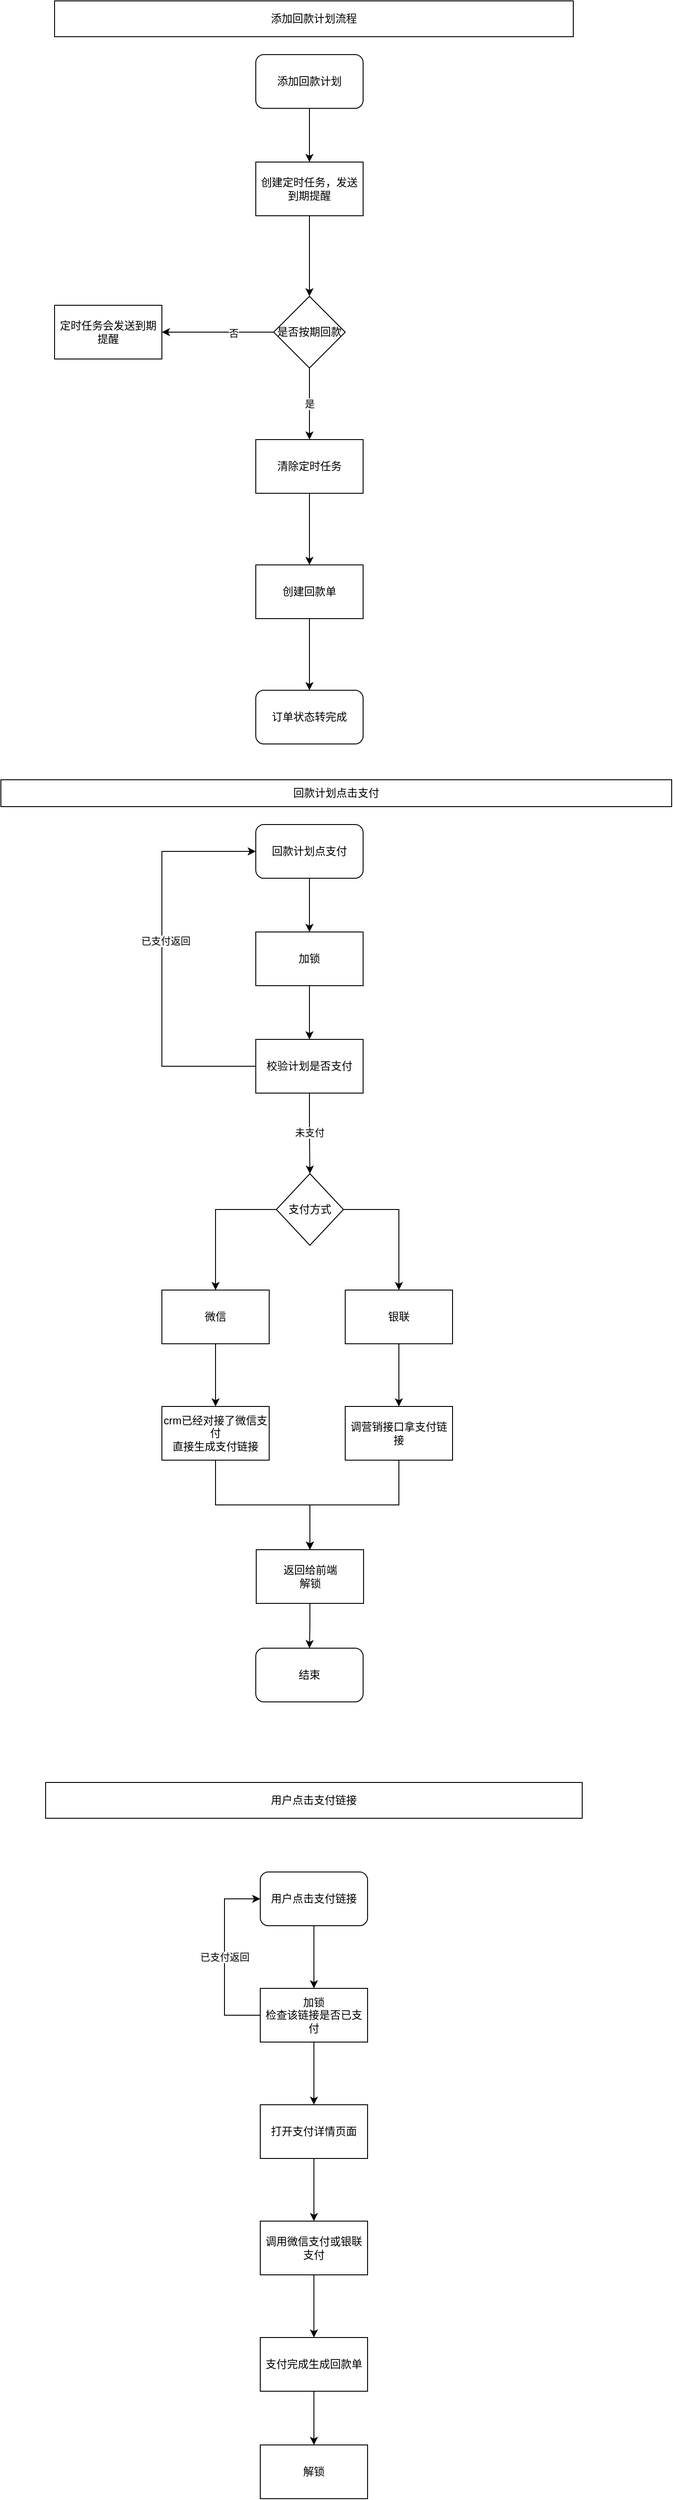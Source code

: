 <mxfile version="14.1.8" type="github">
  <diagram id="GqKOqFa_LnSLoMzZh2zW" name="Page-1">
    <mxGraphModel dx="2066" dy="1129" grid="1" gridSize="10" guides="1" tooltips="1" connect="1" arrows="1" fold="1" page="1" pageScale="1" pageWidth="850" pageHeight="1100" math="0" shadow="0">
      <root>
        <mxCell id="0" />
        <mxCell id="1" parent="0" />
        <mxCell id="sLybfmZlKdAoe-mEPf5w-3" style="edgeStyle=orthogonalEdgeStyle;rounded=0;orthogonalLoop=1;jettySize=auto;html=1;entryX=0.5;entryY=0;entryDx=0;entryDy=0;" parent="1" source="sLybfmZlKdAoe-mEPf5w-1" target="sLybfmZlKdAoe-mEPf5w-2" edge="1">
          <mxGeometry relative="1" as="geometry" />
        </mxCell>
        <mxCell id="sLybfmZlKdAoe-mEPf5w-1" value="添加回款计划" style="rounded=1;whiteSpace=wrap;html=1;" parent="1" vertex="1">
          <mxGeometry x="365" y="100" width="120" height="60" as="geometry" />
        </mxCell>
        <mxCell id="sLybfmZlKdAoe-mEPf5w-5" style="edgeStyle=orthogonalEdgeStyle;rounded=0;orthogonalLoop=1;jettySize=auto;html=1;entryX=0.5;entryY=0;entryDx=0;entryDy=0;" parent="1" source="sLybfmZlKdAoe-mEPf5w-2" target="sLybfmZlKdAoe-mEPf5w-7" edge="1">
          <mxGeometry relative="1" as="geometry">
            <mxPoint x="425" y="360" as="targetPoint" />
          </mxGeometry>
        </mxCell>
        <mxCell id="sLybfmZlKdAoe-mEPf5w-2" value="创建定时任务，发送到期提醒" style="rounded=0;whiteSpace=wrap;html=1;" parent="1" vertex="1">
          <mxGeometry x="365" y="220" width="120" height="60" as="geometry" />
        </mxCell>
        <mxCell id="sLybfmZlKdAoe-mEPf5w-15" style="edgeStyle=orthogonalEdgeStyle;rounded=0;orthogonalLoop=1;jettySize=auto;html=1;" parent="1" source="sLybfmZlKdAoe-mEPf5w-6" target="sLybfmZlKdAoe-mEPf5w-14" edge="1">
          <mxGeometry relative="1" as="geometry" />
        </mxCell>
        <mxCell id="sLybfmZlKdAoe-mEPf5w-6" value="清除定时任务" style="rounded=0;whiteSpace=wrap;html=1;" parent="1" vertex="1">
          <mxGeometry x="365" y="530" width="120" height="60" as="geometry" />
        </mxCell>
        <mxCell id="sLybfmZlKdAoe-mEPf5w-8" value="是" style="edgeStyle=orthogonalEdgeStyle;rounded=0;orthogonalLoop=1;jettySize=auto;html=1;entryX=0.5;entryY=0;entryDx=0;entryDy=0;" parent="1" source="sLybfmZlKdAoe-mEPf5w-7" target="sLybfmZlKdAoe-mEPf5w-6" edge="1">
          <mxGeometry relative="1" as="geometry" />
        </mxCell>
        <mxCell id="sLybfmZlKdAoe-mEPf5w-12" style="edgeStyle=orthogonalEdgeStyle;rounded=0;orthogonalLoop=1;jettySize=auto;html=1;entryX=1;entryY=0.5;entryDx=0;entryDy=0;" parent="1" source="sLybfmZlKdAoe-mEPf5w-7" target="sLybfmZlKdAoe-mEPf5w-9" edge="1">
          <mxGeometry relative="1" as="geometry" />
        </mxCell>
        <mxCell id="sLybfmZlKdAoe-mEPf5w-13" value="否" style="edgeLabel;html=1;align=center;verticalAlign=middle;resizable=0;points=[];" parent="sLybfmZlKdAoe-mEPf5w-12" vertex="1" connectable="0">
          <mxGeometry x="-0.28" y="1" relative="1" as="geometry">
            <mxPoint as="offset" />
          </mxGeometry>
        </mxCell>
        <mxCell id="sLybfmZlKdAoe-mEPf5w-7" value="是否按期回款" style="rhombus;whiteSpace=wrap;html=1;" parent="1" vertex="1">
          <mxGeometry x="385" y="370" width="80" height="80" as="geometry" />
        </mxCell>
        <mxCell id="sLybfmZlKdAoe-mEPf5w-9" value="定时任务会发送到期提醒" style="rounded=0;whiteSpace=wrap;html=1;" parent="1" vertex="1">
          <mxGeometry x="140" y="380" width="120" height="60" as="geometry" />
        </mxCell>
        <mxCell id="sLybfmZlKdAoe-mEPf5w-19" style="edgeStyle=orthogonalEdgeStyle;rounded=0;orthogonalLoop=1;jettySize=auto;html=1;" parent="1" source="sLybfmZlKdAoe-mEPf5w-14" target="sLybfmZlKdAoe-mEPf5w-17" edge="1">
          <mxGeometry relative="1" as="geometry" />
        </mxCell>
        <mxCell id="sLybfmZlKdAoe-mEPf5w-14" value="创建回款单" style="rounded=0;whiteSpace=wrap;html=1;" parent="1" vertex="1">
          <mxGeometry x="365" y="670" width="120" height="60" as="geometry" />
        </mxCell>
        <mxCell id="sLybfmZlKdAoe-mEPf5w-17" value="订单状态转完成" style="rounded=1;whiteSpace=wrap;html=1;" parent="1" vertex="1">
          <mxGeometry x="365" y="810" width="120" height="60" as="geometry" />
        </mxCell>
        <mxCell id="sLybfmZlKdAoe-mEPf5w-23" style="edgeStyle=orthogonalEdgeStyle;rounded=0;orthogonalLoop=1;jettySize=auto;html=1;entryX=0.5;entryY=0;entryDx=0;entryDy=0;" parent="1" source="sLybfmZlKdAoe-mEPf5w-20" target="sLybfmZlKdAoe-mEPf5w-22" edge="1">
          <mxGeometry relative="1" as="geometry" />
        </mxCell>
        <mxCell id="sLybfmZlKdAoe-mEPf5w-20" value="回款计划点支付" style="rounded=1;whiteSpace=wrap;html=1;" parent="1" vertex="1">
          <mxGeometry x="365" y="960" width="120" height="60" as="geometry" />
        </mxCell>
        <mxCell id="sLybfmZlKdAoe-mEPf5w-21" value="添加回款计划流程" style="rounded=0;whiteSpace=wrap;html=1;" parent="1" vertex="1">
          <mxGeometry x="140" y="40" width="580" height="40" as="geometry" />
        </mxCell>
        <mxCell id="sLybfmZlKdAoe-mEPf5w-25" value="" style="edgeStyle=orthogonalEdgeStyle;rounded=0;orthogonalLoop=1;jettySize=auto;html=1;" parent="1" source="sLybfmZlKdAoe-mEPf5w-22" target="sLybfmZlKdAoe-mEPf5w-24" edge="1">
          <mxGeometry relative="1" as="geometry" />
        </mxCell>
        <mxCell id="sLybfmZlKdAoe-mEPf5w-22" value="加锁" style="rounded=0;whiteSpace=wrap;html=1;" parent="1" vertex="1">
          <mxGeometry x="365" y="1080" width="120" height="60" as="geometry" />
        </mxCell>
        <mxCell id="sLybfmZlKdAoe-mEPf5w-27" value="" style="edgeStyle=orthogonalEdgeStyle;rounded=0;orthogonalLoop=1;jettySize=auto;html=1;entryX=0.5;entryY=0;entryDx=0;entryDy=0;" parent="1" source="sLybfmZlKdAoe-mEPf5w-24" target="sLybfmZlKdAoe-mEPf5w-31" edge="1">
          <mxGeometry relative="1" as="geometry">
            <mxPoint x="425" y="1340" as="targetPoint" />
          </mxGeometry>
        </mxCell>
        <mxCell id="sLybfmZlKdAoe-mEPf5w-28" value="未支付" style="edgeLabel;html=1;align=center;verticalAlign=middle;resizable=0;points=[];" parent="sLybfmZlKdAoe-mEPf5w-27" vertex="1" connectable="0">
          <mxGeometry x="-0.25" relative="1" as="geometry">
            <mxPoint y="10" as="offset" />
          </mxGeometry>
        </mxCell>
        <mxCell id="sLybfmZlKdAoe-mEPf5w-29" style="edgeStyle=orthogonalEdgeStyle;rounded=0;orthogonalLoop=1;jettySize=auto;html=1;entryX=0;entryY=0.5;entryDx=0;entryDy=0;" parent="1" source="sLybfmZlKdAoe-mEPf5w-24" target="sLybfmZlKdAoe-mEPf5w-20" edge="1">
          <mxGeometry relative="1" as="geometry">
            <Array as="points">
              <mxPoint x="260" y="1230" />
              <mxPoint x="260" y="990" />
            </Array>
          </mxGeometry>
        </mxCell>
        <mxCell id="sLybfmZlKdAoe-mEPf5w-30" value="已支付返回" style="edgeLabel;html=1;align=center;verticalAlign=middle;resizable=0;points=[];" parent="sLybfmZlKdAoe-mEPf5w-29" vertex="1" connectable="0">
          <mxGeometry x="0.089" y="-4" relative="1" as="geometry">
            <mxPoint as="offset" />
          </mxGeometry>
        </mxCell>
        <mxCell id="sLybfmZlKdAoe-mEPf5w-24" value="校验计划是否支付" style="rounded=0;whiteSpace=wrap;html=1;" parent="1" vertex="1">
          <mxGeometry x="365" y="1200" width="120" height="60" as="geometry" />
        </mxCell>
        <mxCell id="sLybfmZlKdAoe-mEPf5w-35" style="edgeStyle=orthogonalEdgeStyle;rounded=0;orthogonalLoop=1;jettySize=auto;html=1;entryX=0.5;entryY=0;entryDx=0;entryDy=0;" parent="1" source="sLybfmZlKdAoe-mEPf5w-31" target="sLybfmZlKdAoe-mEPf5w-33" edge="1">
          <mxGeometry relative="1" as="geometry" />
        </mxCell>
        <mxCell id="sLybfmZlKdAoe-mEPf5w-36" style="edgeStyle=orthogonalEdgeStyle;rounded=0;orthogonalLoop=1;jettySize=auto;html=1;entryX=0.5;entryY=0;entryDx=0;entryDy=0;" parent="1" source="sLybfmZlKdAoe-mEPf5w-31" target="sLybfmZlKdAoe-mEPf5w-34" edge="1">
          <mxGeometry relative="1" as="geometry" />
        </mxCell>
        <mxCell id="sLybfmZlKdAoe-mEPf5w-31" value="支付方式" style="rhombus;whiteSpace=wrap;html=1;" parent="1" vertex="1">
          <mxGeometry x="388" y="1350" width="75" height="80" as="geometry" />
        </mxCell>
        <mxCell id="sLybfmZlKdAoe-mEPf5w-40" style="edgeStyle=orthogonalEdgeStyle;rounded=0;orthogonalLoop=1;jettySize=auto;html=1;" parent="1" source="sLybfmZlKdAoe-mEPf5w-33" target="sLybfmZlKdAoe-mEPf5w-39" edge="1">
          <mxGeometry relative="1" as="geometry" />
        </mxCell>
        <mxCell id="sLybfmZlKdAoe-mEPf5w-33" value="微信" style="rounded=0;whiteSpace=wrap;html=1;" parent="1" vertex="1">
          <mxGeometry x="260" y="1480" width="120" height="60" as="geometry" />
        </mxCell>
        <mxCell id="sLybfmZlKdAoe-mEPf5w-38" style="edgeStyle=orthogonalEdgeStyle;rounded=0;orthogonalLoop=1;jettySize=auto;html=1;entryX=0.5;entryY=0;entryDx=0;entryDy=0;" parent="1" source="sLybfmZlKdAoe-mEPf5w-34" target="sLybfmZlKdAoe-mEPf5w-37" edge="1">
          <mxGeometry relative="1" as="geometry" />
        </mxCell>
        <mxCell id="sLybfmZlKdAoe-mEPf5w-34" value="银联" style="rounded=0;whiteSpace=wrap;html=1;" parent="1" vertex="1">
          <mxGeometry x="465" y="1480" width="120" height="60" as="geometry" />
        </mxCell>
        <mxCell id="sLybfmZlKdAoe-mEPf5w-43" style="edgeStyle=orthogonalEdgeStyle;rounded=0;orthogonalLoop=1;jettySize=auto;html=1;entryX=0.5;entryY=0;entryDx=0;entryDy=0;" parent="1" source="sLybfmZlKdAoe-mEPf5w-37" target="sLybfmZlKdAoe-mEPf5w-41" edge="1">
          <mxGeometry relative="1" as="geometry" />
        </mxCell>
        <mxCell id="sLybfmZlKdAoe-mEPf5w-37" value="调营销接口拿支付链接" style="rounded=0;whiteSpace=wrap;html=1;" parent="1" vertex="1">
          <mxGeometry x="465" y="1610" width="120" height="60" as="geometry" />
        </mxCell>
        <mxCell id="sLybfmZlKdAoe-mEPf5w-42" style="edgeStyle=orthogonalEdgeStyle;rounded=0;orthogonalLoop=1;jettySize=auto;html=1;entryX=0.5;entryY=0;entryDx=0;entryDy=0;" parent="1" source="sLybfmZlKdAoe-mEPf5w-39" target="sLybfmZlKdAoe-mEPf5w-41" edge="1">
          <mxGeometry relative="1" as="geometry" />
        </mxCell>
        <mxCell id="sLybfmZlKdAoe-mEPf5w-39" value="crm已经对接了微信支付&lt;br&gt;直接生成支付链接" style="rounded=0;whiteSpace=wrap;html=1;" parent="1" vertex="1">
          <mxGeometry x="260" y="1610" width="120" height="60" as="geometry" />
        </mxCell>
        <mxCell id="sLybfmZlKdAoe-mEPf5w-46" style="edgeStyle=orthogonalEdgeStyle;rounded=0;orthogonalLoop=1;jettySize=auto;html=1;entryX=0.5;entryY=0;entryDx=0;entryDy=0;" parent="1" source="sLybfmZlKdAoe-mEPf5w-41" target="sLybfmZlKdAoe-mEPf5w-45" edge="1">
          <mxGeometry relative="1" as="geometry" />
        </mxCell>
        <mxCell id="sLybfmZlKdAoe-mEPf5w-41" value="返回给前端&lt;br&gt;解锁" style="rounded=0;whiteSpace=wrap;html=1;" parent="1" vertex="1">
          <mxGeometry x="365.5" y="1770" width="120" height="60" as="geometry" />
        </mxCell>
        <mxCell id="sLybfmZlKdAoe-mEPf5w-45" value="结束" style="rounded=1;whiteSpace=wrap;html=1;" parent="1" vertex="1">
          <mxGeometry x="365" y="1880" width="120" height="60" as="geometry" />
        </mxCell>
        <mxCell id="sLybfmZlKdAoe-mEPf5w-47" value="回款计划点击支付" style="rounded=0;whiteSpace=wrap;html=1;" parent="1" vertex="1">
          <mxGeometry x="80" y="910" width="750" height="30" as="geometry" />
        </mxCell>
        <mxCell id="sLybfmZlKdAoe-mEPf5w-48" value="用户点击支付链接" style="rounded=0;whiteSpace=wrap;html=1;" parent="1" vertex="1">
          <mxGeometry x="130" y="2030" width="600" height="40" as="geometry" />
        </mxCell>
        <mxCell id="sLybfmZlKdAoe-mEPf5w-53" value="" style="edgeStyle=orthogonalEdgeStyle;rounded=0;orthogonalLoop=1;jettySize=auto;html=1;" parent="1" source="sLybfmZlKdAoe-mEPf5w-49" target="sLybfmZlKdAoe-mEPf5w-52" edge="1">
          <mxGeometry relative="1" as="geometry" />
        </mxCell>
        <mxCell id="sLybfmZlKdAoe-mEPf5w-49" value="打开支付详情页面" style="rounded=0;whiteSpace=wrap;html=1;" parent="1" vertex="1">
          <mxGeometry x="370" y="2390" width="120" height="60" as="geometry" />
        </mxCell>
        <mxCell id="sLybfmZlKdAoe-mEPf5w-58" style="edgeStyle=orthogonalEdgeStyle;rounded=0;orthogonalLoop=1;jettySize=auto;html=1;entryX=0.5;entryY=0;entryDx=0;entryDy=0;" parent="1" source="sLybfmZlKdAoe-mEPf5w-50" target="sLybfmZlKdAoe-mEPf5w-57" edge="1">
          <mxGeometry relative="1" as="geometry" />
        </mxCell>
        <mxCell id="sLybfmZlKdAoe-mEPf5w-50" value="用户点击支付链接" style="rounded=1;whiteSpace=wrap;html=1;" parent="1" vertex="1">
          <mxGeometry x="370" y="2130" width="120" height="60" as="geometry" />
        </mxCell>
        <mxCell id="sLybfmZlKdAoe-mEPf5w-55" value="" style="edgeStyle=orthogonalEdgeStyle;rounded=0;orthogonalLoop=1;jettySize=auto;html=1;" parent="1" source="sLybfmZlKdAoe-mEPf5w-52" target="sLybfmZlKdAoe-mEPf5w-54" edge="1">
          <mxGeometry relative="1" as="geometry" />
        </mxCell>
        <mxCell id="sLybfmZlKdAoe-mEPf5w-52" value="调用微信支付或银联支付" style="rounded=0;whiteSpace=wrap;html=1;" parent="1" vertex="1">
          <mxGeometry x="370" y="2520" width="120" height="60" as="geometry" />
        </mxCell>
        <mxCell id="sLybfmZlKdAoe-mEPf5w-63" style="edgeStyle=orthogonalEdgeStyle;rounded=0;orthogonalLoop=1;jettySize=auto;html=1;entryX=0.5;entryY=0;entryDx=0;entryDy=0;" parent="1" source="sLybfmZlKdAoe-mEPf5w-54" target="sLybfmZlKdAoe-mEPf5w-62" edge="1">
          <mxGeometry relative="1" as="geometry" />
        </mxCell>
        <mxCell id="sLybfmZlKdAoe-mEPf5w-54" value="支付完成生成回款单" style="rounded=0;whiteSpace=wrap;html=1;" parent="1" vertex="1">
          <mxGeometry x="370" y="2650" width="120" height="60" as="geometry" />
        </mxCell>
        <mxCell id="sLybfmZlKdAoe-mEPf5w-59" style="edgeStyle=orthogonalEdgeStyle;rounded=0;orthogonalLoop=1;jettySize=auto;html=1;entryX=0.5;entryY=0;entryDx=0;entryDy=0;" parent="1" source="sLybfmZlKdAoe-mEPf5w-57" target="sLybfmZlKdAoe-mEPf5w-49" edge="1">
          <mxGeometry relative="1" as="geometry" />
        </mxCell>
        <mxCell id="sLybfmZlKdAoe-mEPf5w-60" value="已支付返回" style="edgeStyle=orthogonalEdgeStyle;rounded=0;orthogonalLoop=1;jettySize=auto;html=1;entryX=0;entryY=0.5;entryDx=0;entryDy=0;" parent="1" source="sLybfmZlKdAoe-mEPf5w-57" target="sLybfmZlKdAoe-mEPf5w-50" edge="1">
          <mxGeometry relative="1" as="geometry">
            <Array as="points">
              <mxPoint x="330" y="2290" />
              <mxPoint x="330" y="2160" />
            </Array>
          </mxGeometry>
        </mxCell>
        <mxCell id="sLybfmZlKdAoe-mEPf5w-57" value="加锁&lt;br&gt;检查该链接是否已支付" style="rounded=0;whiteSpace=wrap;html=1;" parent="1" vertex="1">
          <mxGeometry x="370" y="2260" width="120" height="60" as="geometry" />
        </mxCell>
        <mxCell id="sLybfmZlKdAoe-mEPf5w-62" value="解锁" style="rounded=0;whiteSpace=wrap;html=1;" parent="1" vertex="1">
          <mxGeometry x="370" y="2770" width="120" height="60" as="geometry" />
        </mxCell>
      </root>
    </mxGraphModel>
  </diagram>
</mxfile>
